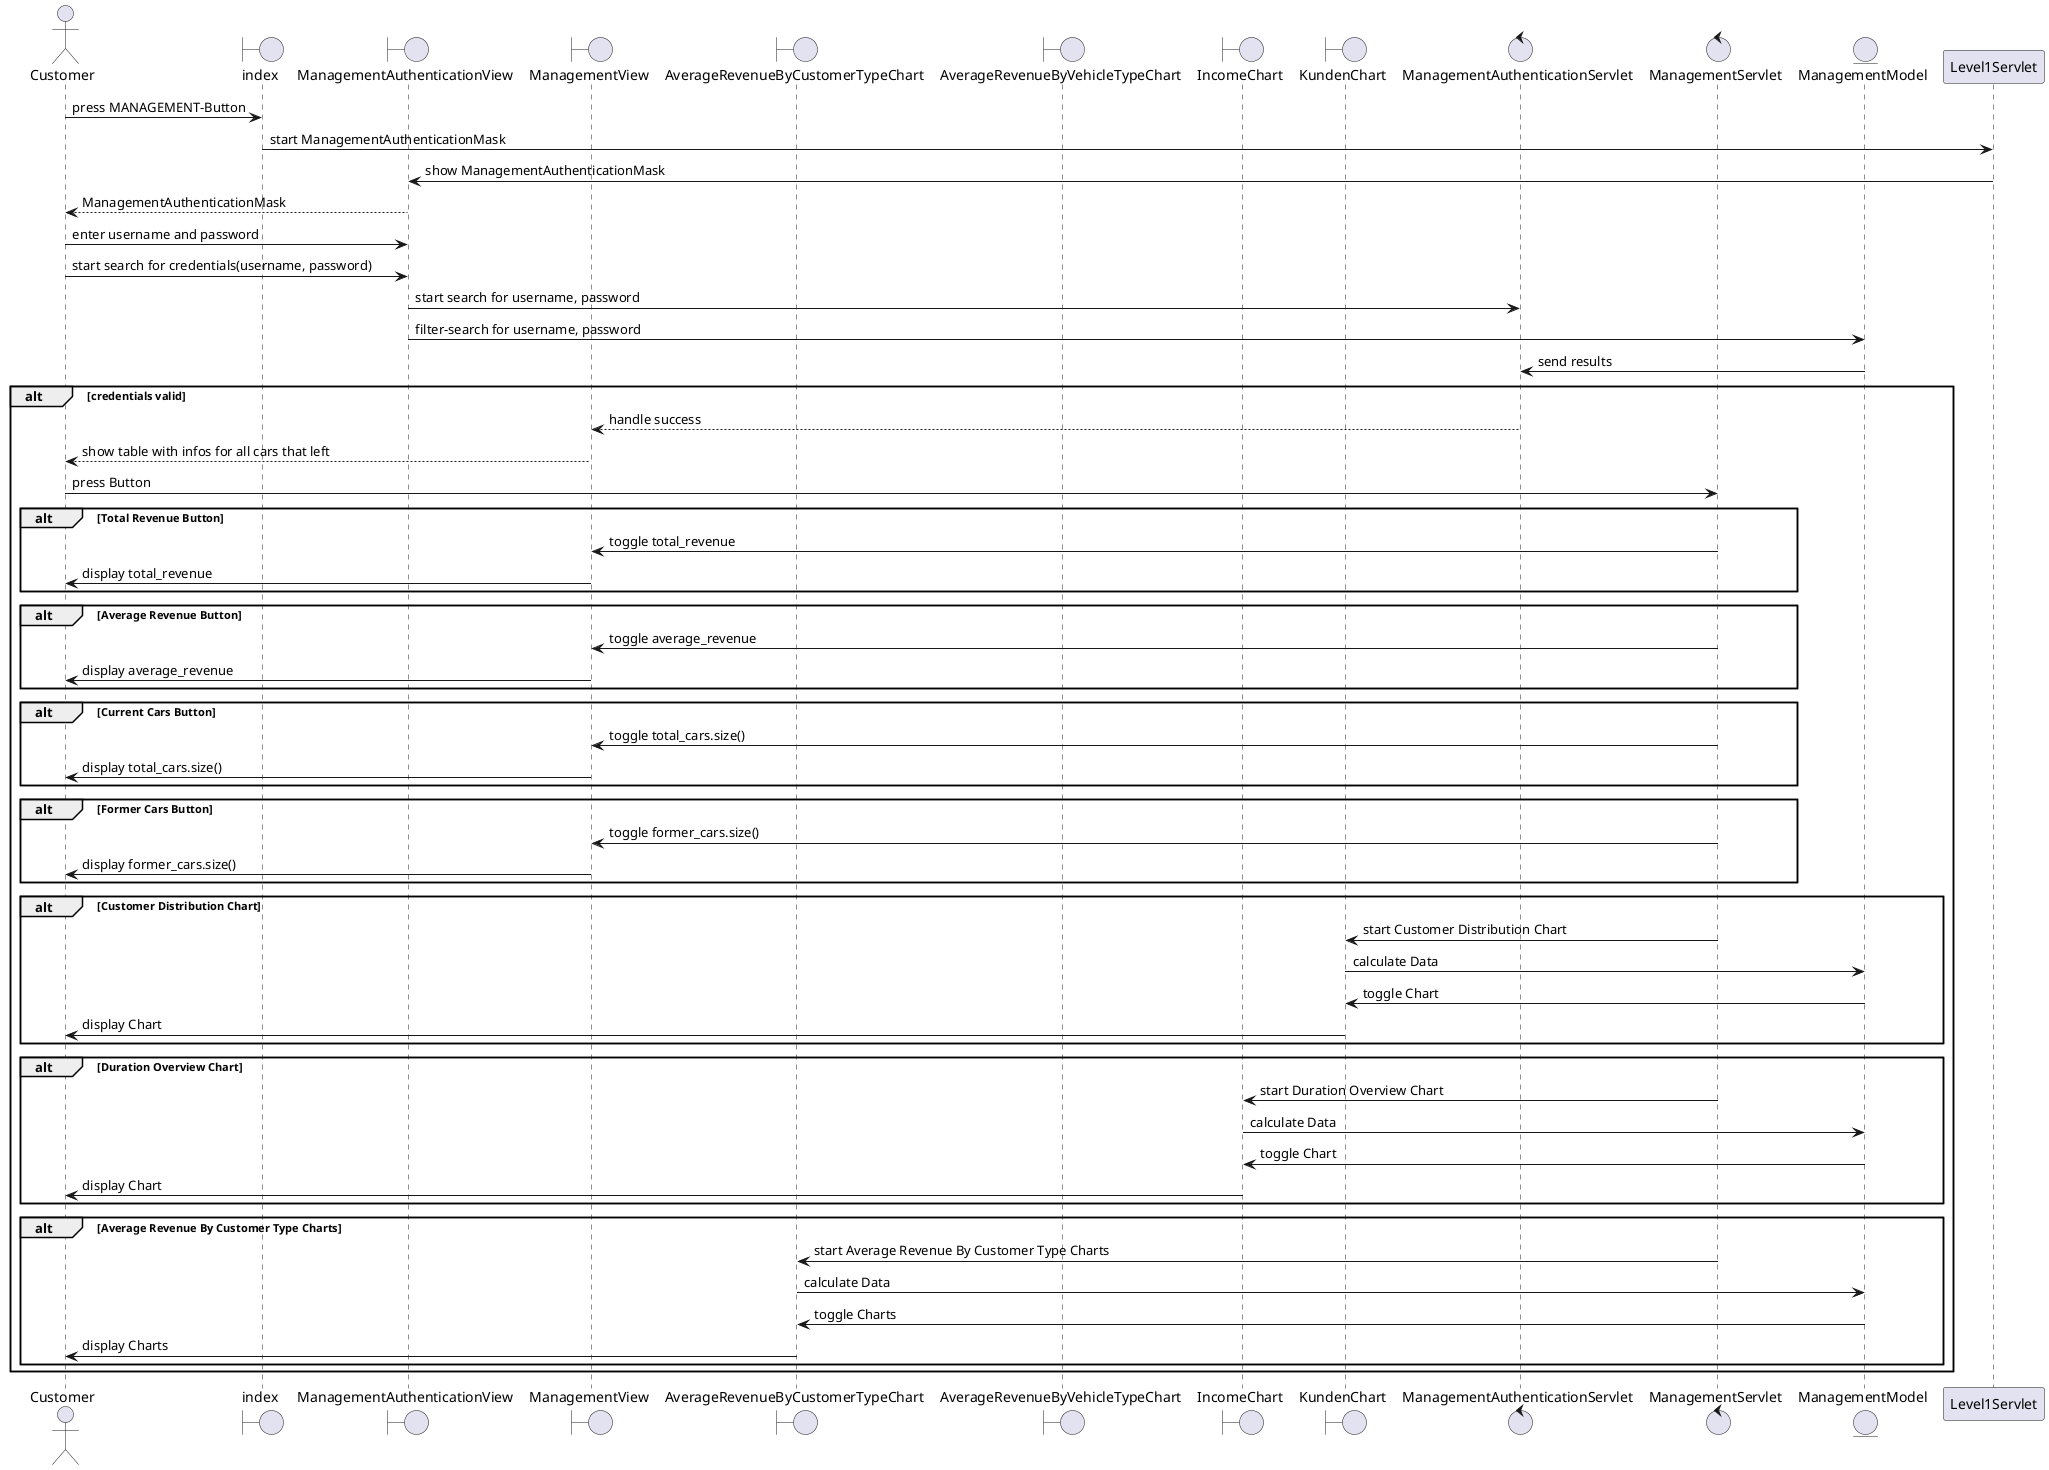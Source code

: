@startuml
'https://plantuml.com/sequence-diagram
actor Customer
boundary index
boundary ManagementAuthenticationView
boundary ManagementView
boundary AverageRevenueByCustomerTypeChart
boundary AverageRevenueByVehicleTypeChart
boundary IncomeChart
boundary KundenChart
control ManagementAuthenticationServlet
control ManagementServlet
entity ManagementModel
Customer -> index : press MANAGEMENT-Button
index -> Level1Servlet : start ManagementAuthenticationMask
Level1Servlet -> ManagementAuthenticationView : show ManagementAuthenticationMask
ManagementAuthenticationView --> Customer : ManagementAuthenticationMask
Customer -> ManagementAuthenticationView : enter username and password
Customer -> ManagementAuthenticationView : start search for credentials(username, password)
ManagementAuthenticationView -> ManagementAuthenticationServlet : start search for username, password
ManagementAuthenticationView -> ManagementModel : filter-search for username, password
ManagementModel -> ManagementAuthenticationServlet : send results
alt credentials valid
    ManagementAuthenticationServlet --> ManagementView : handle success
    ManagementView --> Customer : show table with infos for all cars that left
    Customer -> ManagementServlet : press Button
    alt Total Revenue Button
        ManagementServlet -> ManagementView : toggle total_revenue
        ManagementView -> Customer : display total_revenue
    end
    alt Average Revenue Button
        ManagementServlet -> ManagementView : toggle average_revenue
        ManagementView -> Customer : display average_revenue
    end
    alt Current Cars Button
        ManagementServlet -> ManagementView : toggle total_cars.size()
        ManagementView -> Customer : display total_cars.size()
    end
    alt Former Cars Button
        ManagementServlet -> ManagementView : toggle former_cars.size()
        ManagementView -> Customer : display former_cars.size()
    end
    alt Customer Distribution Chart
        ManagementServlet -> KundenChart : start Customer Distribution Chart
        KundenChart -> ManagementModel : calculate Data
        ManagementModel -> KundenChart : toggle Chart
        KundenChart -> Customer : display Chart
    end
    alt Duration Overview Chart
        ManagementServlet -> IncomeChart : start Duration Overview Chart
        IncomeChart -> ManagementModel : calculate Data
        ManagementModel -> IncomeChart : toggle Chart
        IncomeChart -> Customer : display Chart
    end
    alt Average Revenue By Customer Type Charts
        ManagementServlet -> AverageRevenueByCustomerTypeChart : start Average Revenue By Customer Type Charts
        AverageRevenueByCustomerTypeChart -> ManagementModel : calculate Data
        ManagementModel -> AverageRevenueByCustomerTypeChart : toggle Charts
        AverageRevenueByCustomerTypeChart -> Customer : display Charts
    end
end


@enduml